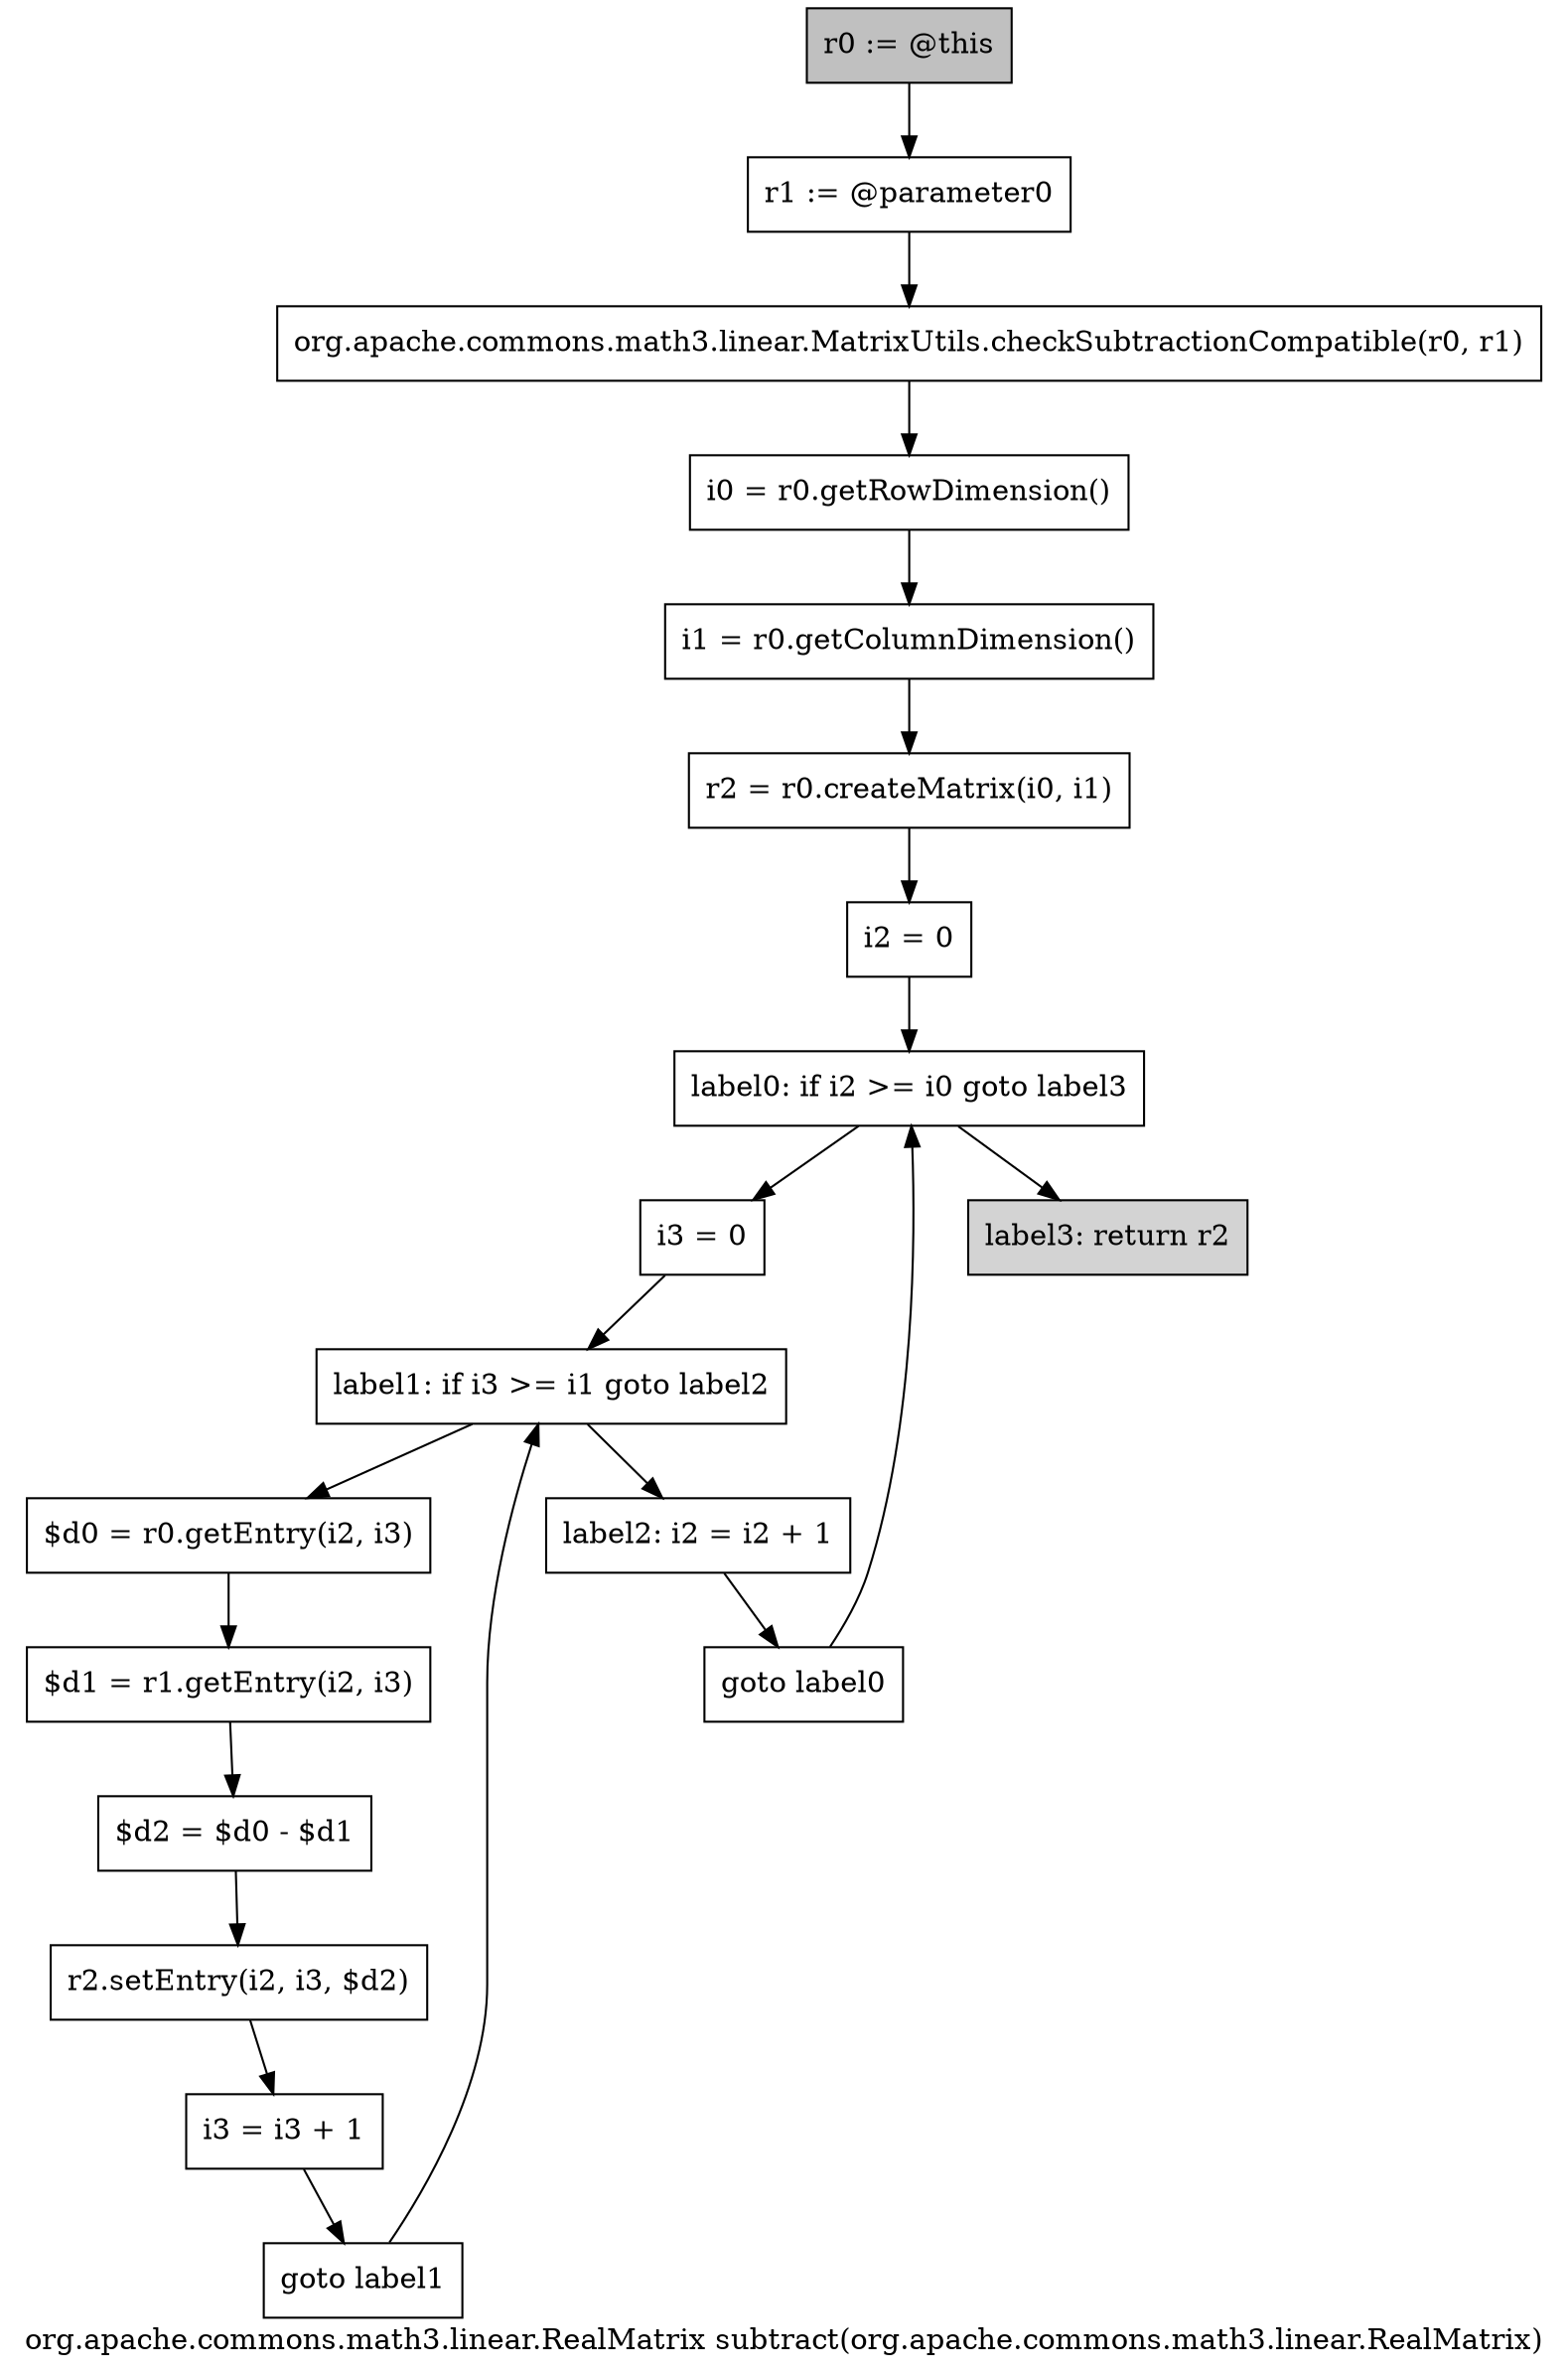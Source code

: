 digraph "org.apache.commons.math3.linear.RealMatrix subtract(org.apache.commons.math3.linear.RealMatrix)" {
    label="org.apache.commons.math3.linear.RealMatrix subtract(org.apache.commons.math3.linear.RealMatrix)";
    node [shape=box];
    "0" [style=filled,fillcolor=gray,label="r0 := @this",];
    "1" [label="r1 := @parameter0",];
    "0"->"1";
    "2" [label="org.apache.commons.math3.linear.MatrixUtils.checkSubtractionCompatible(r0, r1)",];
    "1"->"2";
    "3" [label="i0 = r0.getRowDimension()",];
    "2"->"3";
    "4" [label="i1 = r0.getColumnDimension()",];
    "3"->"4";
    "5" [label="r2 = r0.createMatrix(i0, i1)",];
    "4"->"5";
    "6" [label="i2 = 0",];
    "5"->"6";
    "7" [label="label0: if i2 >= i0 goto label3",];
    "6"->"7";
    "8" [label="i3 = 0",];
    "7"->"8";
    "18" [style=filled,fillcolor=lightgray,label="label3: return r2",];
    "7"->"18";
    "9" [label="label1: if i3 >= i1 goto label2",];
    "8"->"9";
    "10" [label="$d0 = r0.getEntry(i2, i3)",];
    "9"->"10";
    "16" [label="label2: i2 = i2 + 1",];
    "9"->"16";
    "11" [label="$d1 = r1.getEntry(i2, i3)",];
    "10"->"11";
    "12" [label="$d2 = $d0 - $d1",];
    "11"->"12";
    "13" [label="r2.setEntry(i2, i3, $d2)",];
    "12"->"13";
    "14" [label="i3 = i3 + 1",];
    "13"->"14";
    "15" [label="goto label1",];
    "14"->"15";
    "15"->"9";
    "17" [label="goto label0",];
    "16"->"17";
    "17"->"7";
}
